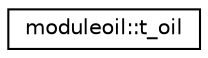 digraph "Graphical Class Hierarchy"
{
 // LATEX_PDF_SIZE
  edge [fontname="Helvetica",fontsize="10",labelfontname="Helvetica",labelfontsize="10"];
  node [fontname="Helvetica",fontsize="10",shape=record];
  rankdir="LR";
  Node0 [label="moduleoil::t_oil",height=0.2,width=0.4,color="black", fillcolor="white", style="filled",URL="$structmoduleoil_1_1t__oil.html",tooltip=" "];
}
